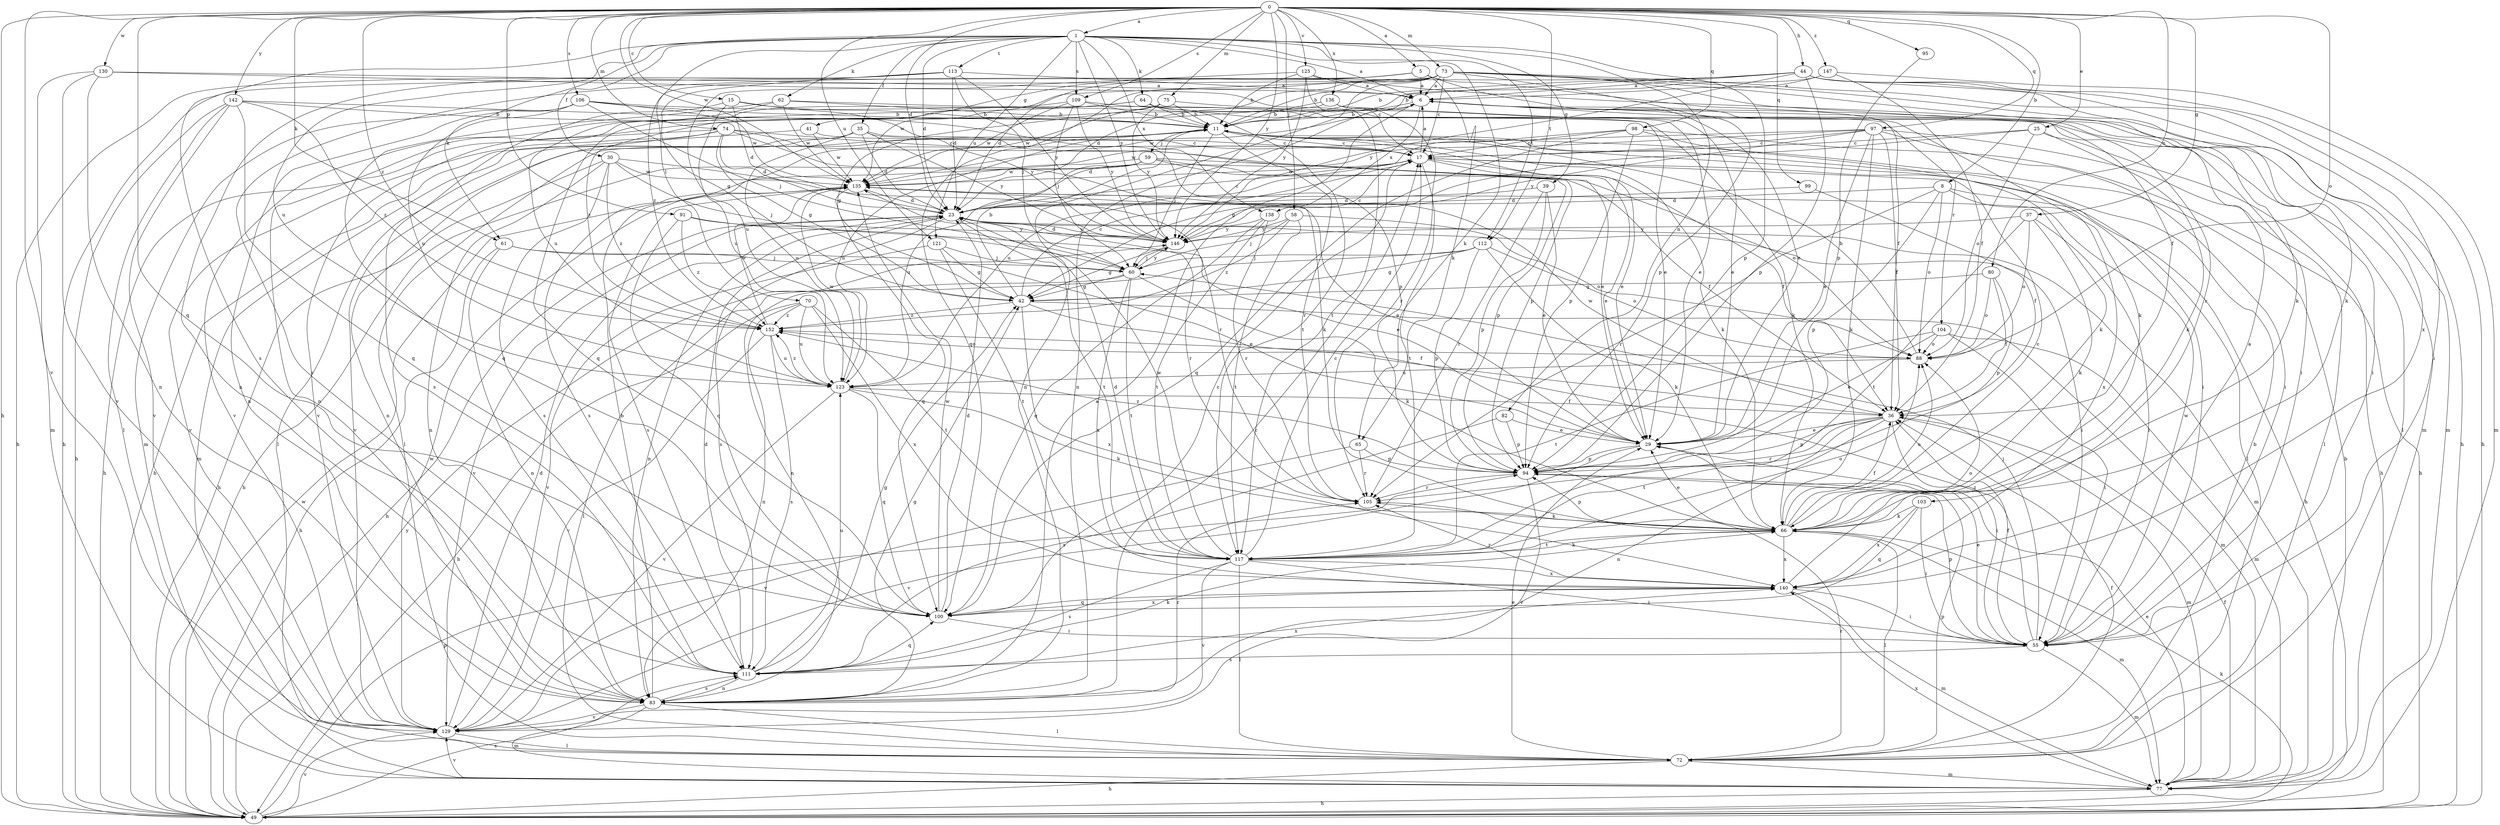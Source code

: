 strict digraph  {
0;
1;
5;
6;
8;
11;
15;
17;
23;
25;
29;
30;
35;
36;
37;
39;
41;
42;
44;
49;
55;
58;
59;
60;
61;
62;
64;
65;
66;
70;
72;
73;
74;
75;
77;
80;
82;
83;
88;
91;
94;
95;
97;
98;
99;
100;
103;
104;
105;
106;
109;
111;
112;
113;
117;
121;
123;
125;
129;
130;
135;
136;
138;
140;
142;
146;
147;
152;
0 -> 1  [label=a];
0 -> 5  [label=a];
0 -> 8  [label=b];
0 -> 15  [label=c];
0 -> 23  [label=d];
0 -> 25  [label=e];
0 -> 37  [label=g];
0 -> 44  [label=h];
0 -> 49  [label=h];
0 -> 58  [label=j];
0 -> 61  [label=k];
0 -> 73  [label=m];
0 -> 74  [label=m];
0 -> 75  [label=m];
0 -> 80  [label=n];
0 -> 88  [label=o];
0 -> 91  [label=p];
0 -> 95  [label=q];
0 -> 97  [label=q];
0 -> 98  [label=q];
0 -> 99  [label=q];
0 -> 100  [label=q];
0 -> 106  [label=s];
0 -> 109  [label=s];
0 -> 112  [label=t];
0 -> 121  [label=u];
0 -> 125  [label=v];
0 -> 129  [label=v];
0 -> 130  [label=w];
0 -> 135  [label=w];
0 -> 136  [label=x];
0 -> 142  [label=y];
0 -> 146  [label=y];
0 -> 147  [label=z];
0 -> 152  [label=z];
1 -> 6  [label=a];
1 -> 23  [label=d];
1 -> 30  [label=f];
1 -> 35  [label=f];
1 -> 39  [label=g];
1 -> 61  [label=k];
1 -> 62  [label=k];
1 -> 64  [label=k];
1 -> 65  [label=k];
1 -> 70  [label=l];
1 -> 82  [label=n];
1 -> 94  [label=p];
1 -> 109  [label=s];
1 -> 111  [label=s];
1 -> 112  [label=t];
1 -> 113  [label=t];
1 -> 121  [label=u];
1 -> 123  [label=u];
1 -> 138  [label=x];
1 -> 146  [label=y];
5 -> 6  [label=a];
5 -> 23  [label=d];
5 -> 29  [label=e];
5 -> 36  [label=f];
5 -> 41  [label=g];
5 -> 49  [label=h];
5 -> 65  [label=k];
6 -> 11  [label=b];
6 -> 55  [label=i];
6 -> 66  [label=k];
6 -> 103  [label=r];
6 -> 104  [label=r];
6 -> 129  [label=v];
6 -> 135  [label=w];
6 -> 138  [label=x];
8 -> 23  [label=d];
8 -> 49  [label=h];
8 -> 88  [label=o];
8 -> 94  [label=p];
8 -> 105  [label=r];
8 -> 140  [label=x];
11 -> 17  [label=c];
11 -> 29  [label=e];
11 -> 55  [label=i];
11 -> 59  [label=j];
11 -> 60  [label=j];
11 -> 66  [label=k];
11 -> 72  [label=l];
11 -> 105  [label=r];
11 -> 123  [label=u];
11 -> 129  [label=v];
15 -> 11  [label=b];
15 -> 23  [label=d];
15 -> 111  [label=s];
15 -> 123  [label=u];
15 -> 146  [label=y];
17 -> 6  [label=a];
17 -> 29  [label=e];
17 -> 36  [label=f];
17 -> 72  [label=l];
17 -> 117  [label=t];
17 -> 135  [label=w];
23 -> 17  [label=c];
23 -> 49  [label=h];
23 -> 55  [label=i];
23 -> 77  [label=m];
23 -> 83  [label=n];
23 -> 105  [label=r];
23 -> 111  [label=s];
23 -> 117  [label=t];
23 -> 129  [label=v];
23 -> 146  [label=y];
25 -> 17  [label=c];
25 -> 42  [label=g];
25 -> 49  [label=h];
25 -> 66  [label=k];
25 -> 88  [label=o];
29 -> 94  [label=p];
29 -> 129  [label=v];
30 -> 49  [label=h];
30 -> 60  [label=j];
30 -> 83  [label=n];
30 -> 105  [label=r];
30 -> 111  [label=s];
30 -> 135  [label=w];
30 -> 152  [label=z];
35 -> 17  [label=c];
35 -> 23  [label=d];
35 -> 72  [label=l];
35 -> 77  [label=m];
35 -> 94  [label=p];
35 -> 123  [label=u];
35 -> 146  [label=y];
36 -> 29  [label=e];
36 -> 55  [label=i];
36 -> 77  [label=m];
36 -> 83  [label=n];
36 -> 94  [label=p];
36 -> 105  [label=r];
36 -> 117  [label=t];
36 -> 135  [label=w];
37 -> 55  [label=i];
37 -> 66  [label=k];
37 -> 88  [label=o];
37 -> 117  [label=t];
37 -> 146  [label=y];
39 -> 23  [label=d];
39 -> 29  [label=e];
39 -> 94  [label=p];
39 -> 105  [label=r];
41 -> 17  [label=c];
41 -> 49  [label=h];
41 -> 135  [label=w];
42 -> 11  [label=b];
42 -> 17  [label=c];
42 -> 36  [label=f];
42 -> 77  [label=m];
42 -> 140  [label=x];
42 -> 152  [label=z];
44 -> 6  [label=a];
44 -> 11  [label=b];
44 -> 49  [label=h];
44 -> 55  [label=i];
44 -> 66  [label=k];
44 -> 83  [label=n];
44 -> 94  [label=p];
44 -> 111  [label=s];
44 -> 140  [label=x];
44 -> 146  [label=y];
49 -> 66  [label=k];
49 -> 94  [label=p];
49 -> 111  [label=s];
49 -> 129  [label=v];
49 -> 135  [label=w];
49 -> 146  [label=y];
55 -> 29  [label=e];
55 -> 36  [label=f];
55 -> 60  [label=j];
55 -> 77  [label=m];
55 -> 94  [label=p];
55 -> 111  [label=s];
55 -> 135  [label=w];
55 -> 152  [label=z];
58 -> 60  [label=j];
58 -> 88  [label=o];
58 -> 117  [label=t];
58 -> 146  [label=y];
58 -> 152  [label=z];
59 -> 36  [label=f];
59 -> 49  [label=h];
59 -> 88  [label=o];
59 -> 94  [label=p];
59 -> 111  [label=s];
59 -> 123  [label=u];
59 -> 135  [label=w];
60 -> 42  [label=g];
60 -> 66  [label=k];
60 -> 72  [label=l];
60 -> 117  [label=t];
60 -> 140  [label=x];
60 -> 146  [label=y];
61 -> 29  [label=e];
61 -> 49  [label=h];
61 -> 60  [label=j];
61 -> 83  [label=n];
62 -> 11  [label=b];
62 -> 29  [label=e];
62 -> 100  [label=q];
62 -> 123  [label=u];
62 -> 135  [label=w];
64 -> 11  [label=b];
64 -> 55  [label=i];
64 -> 83  [label=n];
64 -> 100  [label=q];
64 -> 117  [label=t];
65 -> 94  [label=p];
65 -> 105  [label=r];
65 -> 129  [label=v];
66 -> 17  [label=c];
66 -> 29  [label=e];
66 -> 36  [label=f];
66 -> 72  [label=l];
66 -> 77  [label=m];
66 -> 88  [label=o];
66 -> 94  [label=p];
66 -> 117  [label=t];
66 -> 140  [label=x];
70 -> 49  [label=h];
70 -> 83  [label=n];
70 -> 117  [label=t];
70 -> 123  [label=u];
70 -> 140  [label=x];
70 -> 152  [label=z];
72 -> 11  [label=b];
72 -> 29  [label=e];
72 -> 36  [label=f];
72 -> 49  [label=h];
72 -> 77  [label=m];
72 -> 94  [label=p];
72 -> 105  [label=r];
73 -> 6  [label=a];
73 -> 11  [label=b];
73 -> 17  [label=c];
73 -> 23  [label=d];
73 -> 36  [label=f];
73 -> 49  [label=h];
73 -> 66  [label=k];
73 -> 77  [label=m];
73 -> 83  [label=n];
73 -> 94  [label=p];
73 -> 100  [label=q];
73 -> 135  [label=w];
73 -> 152  [label=z];
74 -> 17  [label=c];
74 -> 23  [label=d];
74 -> 29  [label=e];
74 -> 42  [label=g];
74 -> 49  [label=h];
74 -> 66  [label=k];
74 -> 83  [label=n];
74 -> 129  [label=v];
75 -> 11  [label=b];
75 -> 42  [label=g];
75 -> 72  [label=l];
75 -> 135  [label=w];
75 -> 146  [label=y];
77 -> 11  [label=b];
77 -> 29  [label=e];
77 -> 36  [label=f];
77 -> 49  [label=h];
77 -> 129  [label=v];
77 -> 140  [label=x];
80 -> 36  [label=f];
80 -> 42  [label=g];
80 -> 88  [label=o];
80 -> 94  [label=p];
82 -> 29  [label=e];
82 -> 94  [label=p];
82 -> 111  [label=s];
83 -> 6  [label=a];
83 -> 11  [label=b];
83 -> 17  [label=c];
83 -> 42  [label=g];
83 -> 72  [label=l];
83 -> 77  [label=m];
83 -> 105  [label=r];
83 -> 111  [label=s];
83 -> 129  [label=v];
88 -> 11  [label=b];
88 -> 123  [label=u];
91 -> 29  [label=e];
91 -> 100  [label=q];
91 -> 146  [label=y];
91 -> 152  [label=z];
94 -> 105  [label=r];
94 -> 129  [label=v];
94 -> 152  [label=z];
95 -> 94  [label=p];
97 -> 17  [label=c];
97 -> 23  [label=d];
97 -> 29  [label=e];
97 -> 36  [label=f];
97 -> 55  [label=i];
97 -> 66  [label=k];
97 -> 72  [label=l];
97 -> 135  [label=w];
97 -> 146  [label=y];
98 -> 17  [label=c];
98 -> 49  [label=h];
98 -> 66  [label=k];
98 -> 94  [label=p];
98 -> 100  [label=q];
98 -> 123  [label=u];
99 -> 23  [label=d];
99 -> 36  [label=f];
100 -> 17  [label=c];
100 -> 23  [label=d];
100 -> 55  [label=i];
100 -> 135  [label=w];
100 -> 140  [label=x];
103 -> 55  [label=i];
103 -> 66  [label=k];
103 -> 100  [label=q];
103 -> 140  [label=x];
104 -> 29  [label=e];
104 -> 55  [label=i];
104 -> 77  [label=m];
104 -> 88  [label=o];
104 -> 117  [label=t];
105 -> 66  [label=k];
106 -> 11  [label=b];
106 -> 60  [label=j];
106 -> 66  [label=k];
106 -> 77  [label=m];
106 -> 83  [label=n];
106 -> 123  [label=u];
106 -> 135  [label=w];
109 -> 11  [label=b];
109 -> 29  [label=e];
109 -> 60  [label=j];
109 -> 129  [label=v];
109 -> 135  [label=w];
109 -> 146  [label=y];
111 -> 23  [label=d];
111 -> 42  [label=g];
111 -> 66  [label=k];
111 -> 83  [label=n];
111 -> 100  [label=q];
111 -> 123  [label=u];
111 -> 140  [label=x];
112 -> 42  [label=g];
112 -> 60  [label=j];
112 -> 66  [label=k];
112 -> 83  [label=n];
112 -> 88  [label=o];
112 -> 94  [label=p];
113 -> 6  [label=a];
113 -> 23  [label=d];
113 -> 42  [label=g];
113 -> 49  [label=h];
113 -> 60  [label=j];
113 -> 83  [label=n];
113 -> 146  [label=y];
117 -> 17  [label=c];
117 -> 23  [label=d];
117 -> 55  [label=i];
117 -> 66  [label=k];
117 -> 72  [label=l];
117 -> 88  [label=o];
117 -> 111  [label=s];
117 -> 129  [label=v];
117 -> 135  [label=w];
117 -> 140  [label=x];
121 -> 42  [label=g];
121 -> 60  [label=j];
121 -> 117  [label=t];
121 -> 129  [label=v];
123 -> 36  [label=f];
123 -> 66  [label=k];
123 -> 100  [label=q];
123 -> 129  [label=v];
123 -> 135  [label=w];
123 -> 152  [label=z];
125 -> 6  [label=a];
125 -> 11  [label=b];
125 -> 17  [label=c];
125 -> 77  [label=m];
125 -> 123  [label=u];
125 -> 146  [label=y];
129 -> 23  [label=d];
129 -> 72  [label=l];
129 -> 135  [label=w];
130 -> 6  [label=a];
130 -> 77  [label=m];
130 -> 83  [label=n];
130 -> 117  [label=t];
130 -> 129  [label=v];
135 -> 23  [label=d];
135 -> 29  [label=e];
135 -> 100  [label=q];
135 -> 111  [label=s];
136 -> 11  [label=b];
136 -> 29  [label=e];
136 -> 105  [label=r];
136 -> 152  [label=z];
138 -> 100  [label=q];
138 -> 105  [label=r];
138 -> 117  [label=t];
138 -> 146  [label=y];
140 -> 6  [label=a];
140 -> 55  [label=i];
140 -> 77  [label=m];
140 -> 88  [label=o];
140 -> 100  [label=q];
140 -> 105  [label=r];
142 -> 11  [label=b];
142 -> 49  [label=h];
142 -> 72  [label=l];
142 -> 94  [label=p];
142 -> 100  [label=q];
142 -> 129  [label=v];
142 -> 152  [label=z];
146 -> 17  [label=c];
146 -> 23  [label=d];
146 -> 42  [label=g];
146 -> 60  [label=j];
147 -> 6  [label=a];
147 -> 11  [label=b];
147 -> 36  [label=f];
147 -> 77  [label=m];
152 -> 88  [label=o];
152 -> 111  [label=s];
152 -> 123  [label=u];
152 -> 129  [label=v];
152 -> 135  [label=w];
}
